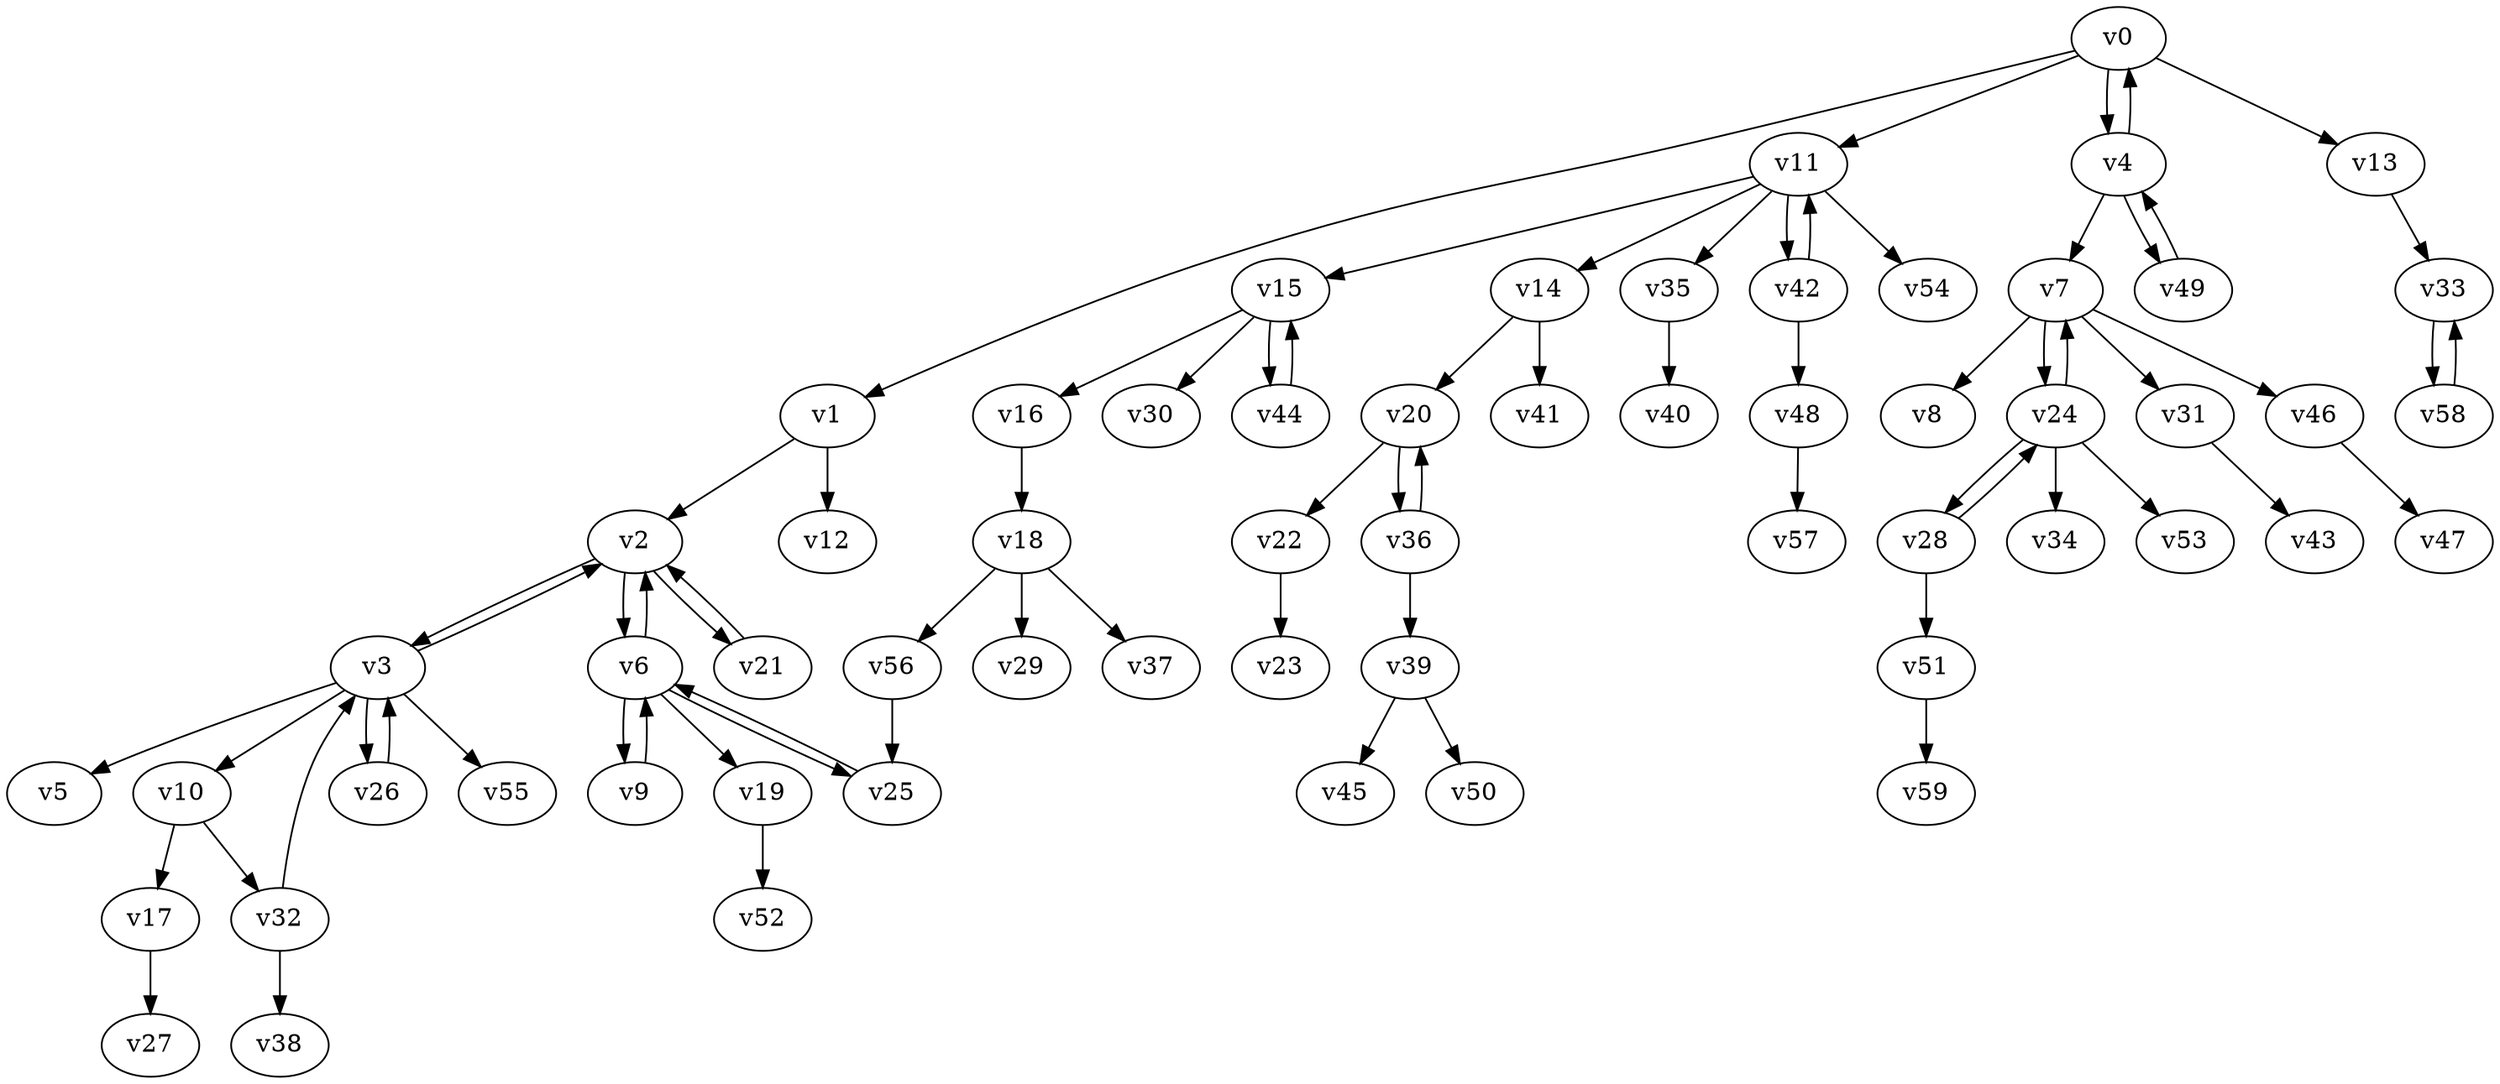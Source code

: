 digraph test080 {
    v0 [name="v0", player=0, weight=3];
    v1 [name="v1", player=1, weight=13];
    v2 [name="v2", player=0, weight=6];
    v3 [name="v3", player=1, weight=2];
    v4 [name="v4", player=0, weight=16];
    v5 [name="v5", player=1, weight=5];
    v6 [name="v6", player=0, weight=6];
    v7 [name="v7", player=1, weight=9];
    v8 [name="v8", player=0, weight=15];
    v9 [name="v9", player=1, weight=4];
    v10 [name="v10", player=0, weight=9];
    v11 [name="v11", player=1, weight=14];
    v12 [name="v12", player=0, weight=14];
    v13 [name="v13", player=1, weight=2];
    v14 [name="v14", player=0, weight=18];
    v15 [name="v15", player=1, weight=15];
    v16 [name="v16", player=0, weight=11];
    v17 [name="v17", player=1, weight=10];
    v18 [name="v18", player=0, weight=14];
    v19 [name="v19", player=1, weight=11];
    v20 [name="v20", player=0, weight=0];
    v21 [name="v21", player=1, weight=11];
    v22 [name="v22", player=0, weight=6];
    v23 [name="v23", player=1, weight=4];
    v24 [name="v24", player=0, weight=3];
    v25 [name="v25", player=1, weight=15];
    v26 [name="v26", player=0, weight=9];
    v27 [name="v27", player=1, weight=9];
    v28 [name="v28", player=0, weight=3];
    v29 [name="v29", player=1, weight=4];
    v30 [name="v30", player=0, weight=3];
    v31 [name="v31", player=1, weight=8];
    v32 [name="v32", player=0, weight=14];
    v33 [name="v33", player=1, weight=10];
    v34 [name="v34", player=0, weight=14];
    v35 [name="v35", player=1, weight=9];
    v36 [name="v36", player=0, weight=-1];
    v37 [name="v37", player=1, weight=-1];
    v38 [name="v38", player=0, weight=4];
    v39 [name="v39", player=1, weight=16];
    v40 [name="v40", player=0, weight=10];
    v41 [name="v41", player=1, weight=17];
    v42 [name="v42", player=0, weight=0];
    v43 [name="v43", player=1, weight=15];
    v44 [name="v44", player=0, weight=16];
    v45 [name="v45", player=1, weight=13];
    v46 [name="v46", player=0, weight=12];
    v47 [name="v47", player=1, weight=2];
    v48 [name="v48", player=0, weight=9];
    v49 [name="v49", player=1, weight=15];
    v50 [name="v50", player=0, weight=17];
    v51 [name="v51", player=1, weight=10];
    v52 [name="v52", player=0, weight=17];
    v53 [name="v53", player=1, weight=2];
    v54 [name="v54", player=0, weight=10];
    v55 [name="v55", player=1, weight=12];
    v56 [name="v56", player=0, weight=7];
    v57 [name="v57", player=1, weight=-3];
    v58 [name="v58", player=0, weight=13];
    v59 [name="v59", player=1, weight=4];
    v0 -> v1;
    v1 -> v2;
    v2 -> v3;
    v3 -> v2;
    v0 -> v4;
    v4 -> v0;
    v3 -> v5;
    v2 -> v6;
    v6 -> v2;
    v4 -> v7;
    v7 -> v8;
    v6 -> v9;
    v9 -> v6;
    v3 -> v10;
    v0 -> v11;
    v1 -> v12;
    v0 -> v13;
    v11 -> v14;
    v11 -> v15;
    v15 -> v16;
    v10 -> v17;
    v16 -> v18;
    v6 -> v19;
    v14 -> v20;
    v2 -> v21;
    v21 -> v2;
    v20 -> v22;
    v22 -> v23;
    v7 -> v24;
    v24 -> v7;
    v6 -> v25;
    v25 -> v6;
    v3 -> v26;
    v26 -> v3;
    v17 -> v27;
    v24 -> v28;
    v28 -> v24;
    v18 -> v29;
    v15 -> v30;
    v7 -> v31;
    v10 -> v32;
    v13 -> v33;
    v24 -> v34;
    v11 -> v35;
    v20 -> v36;
    v36 -> v20;
    v18 -> v37;
    v32 -> v38;
    v36 -> v39;
    v35 -> v40;
    v14 -> v41;
    v11 -> v42;
    v42 -> v11;
    v31 -> v43;
    v15 -> v44;
    v44 -> v15;
    v39 -> v45;
    v7 -> v46;
    v46 -> v47;
    v42 -> v48;
    v4 -> v49;
    v49 -> v4;
    v39 -> v50;
    v28 -> v51;
    v19 -> v52;
    v24 -> v53;
    v11 -> v54;
    v3 -> v55;
    v18 -> v56;
    v48 -> v57;
    v33 -> v58;
    v58 -> v33;
    v51 -> v59;
    v32 -> v3;
    v56 -> v25;
}
